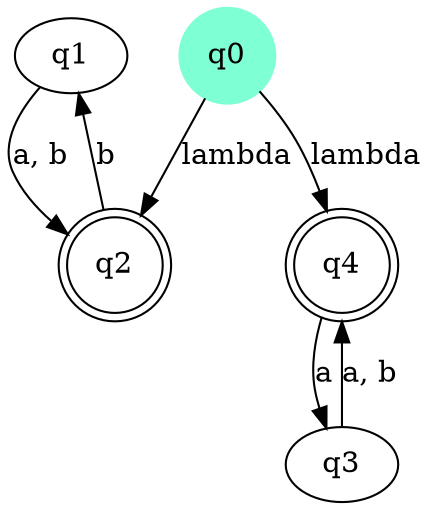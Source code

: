 // FSM
digraph {
	q1
	q3
	node [shape=doublecircle]
	q2
	q4
	node [color=aquamarine shape=circle style=filled]
	q0
	node [shape=circle]
	q0 -> q2 [label=lambda]
	q0 -> q4 [label=lambda]
	q1 -> q2 [label="a, b"]
	q2 -> q1 [label=b]
	q3 -> q4 [label="a, b"]
	q4 -> q3 [label=a]
}
